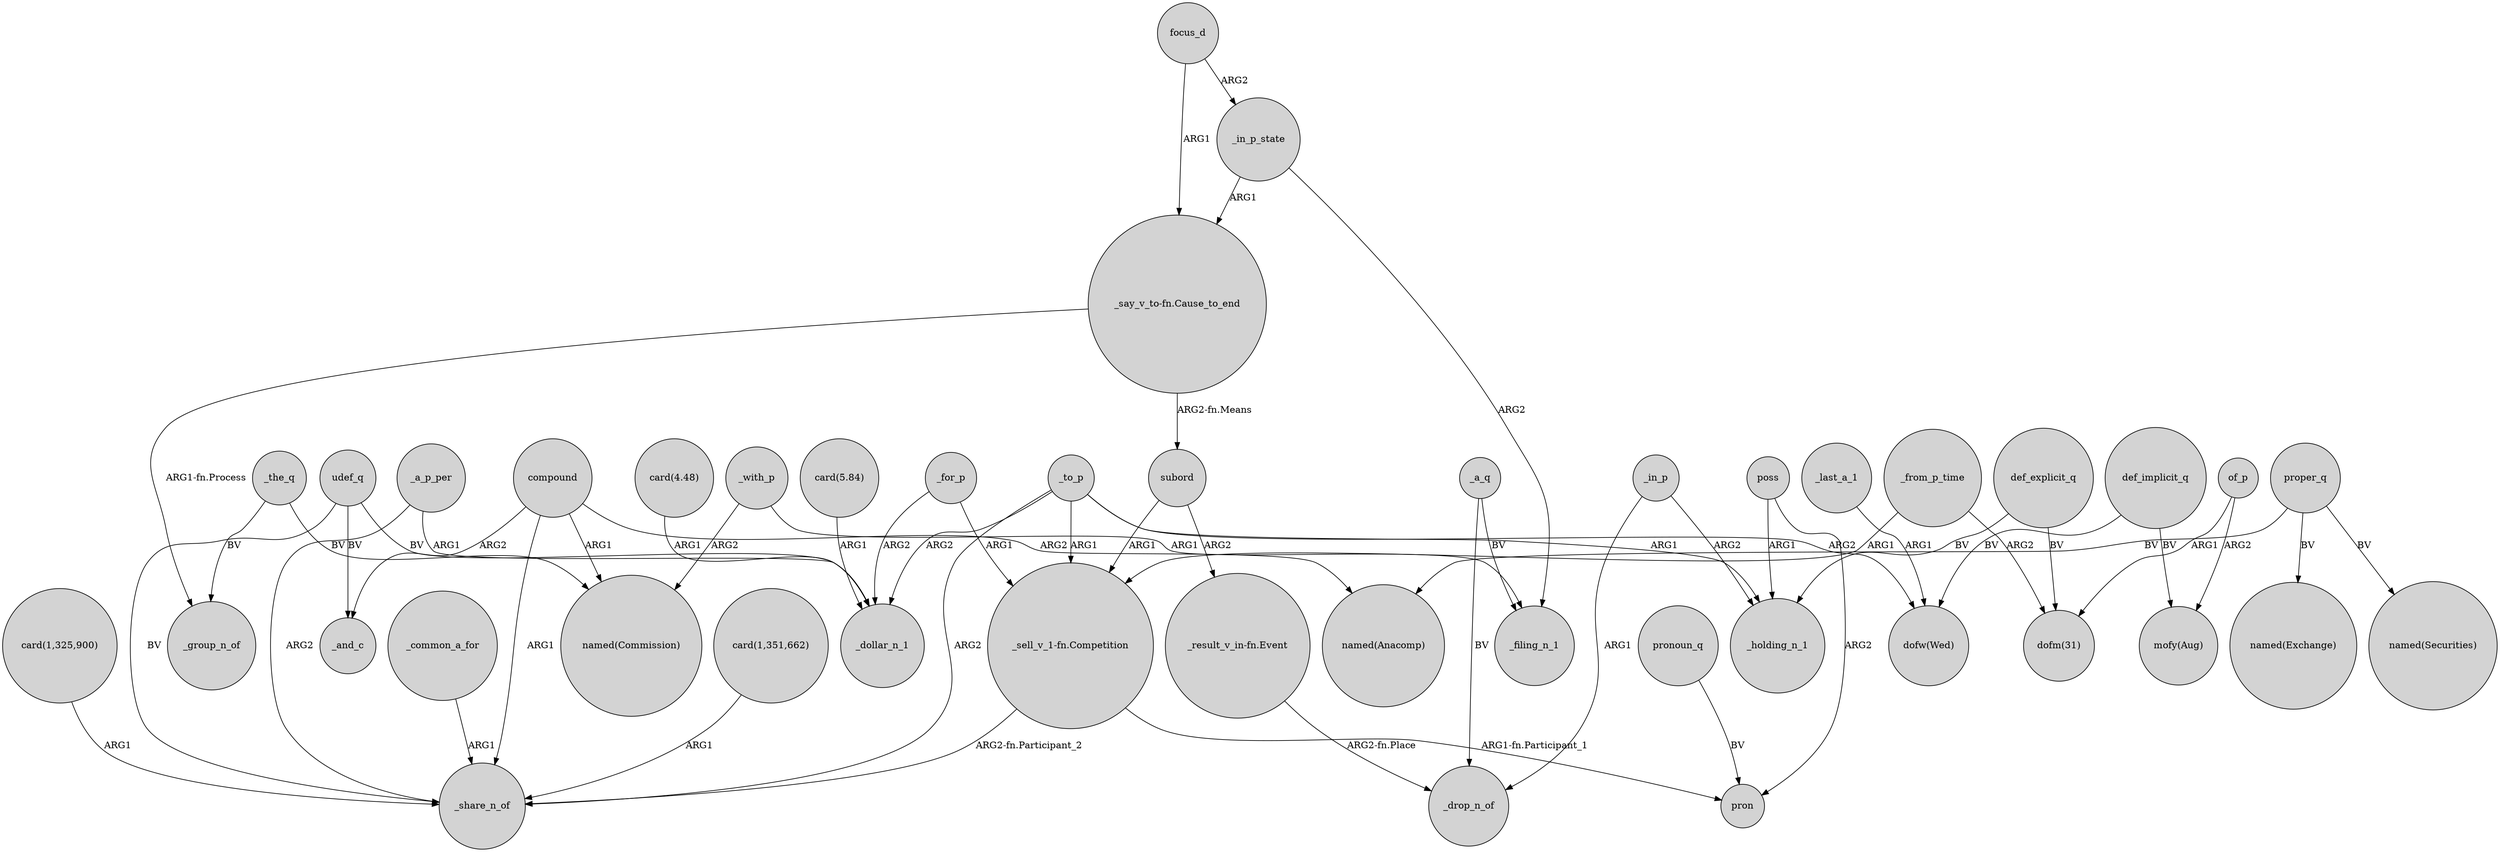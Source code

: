 digraph {
	node [shape=circle style=filled]
	"_sell_v_1-fn.Competition" -> _share_n_of [label="ARG2-fn.Participant_2"]
	"_say_v_to-fn.Cause_to_end" -> _group_n_of [label="ARG1-fn.Process"]
	focus_d -> _in_p_state [label=ARG2]
	compound -> "named(Commission)" [label=ARG1]
	_to_p -> "dofw(Wed)" [label=ARG2]
	proper_q -> "named(Securities)" [label=BV]
	focus_d -> "_say_v_to-fn.Cause_to_end" [label=ARG1]
	subord -> "_result_v_in-fn.Event" [label=ARG2]
	compound -> _share_n_of [label=ARG1]
	_from_p_time -> "dofm(31)" [label=ARG2]
	_to_p -> _share_n_of [label=ARG2]
	_in_p -> _holding_n_1 [label=ARG2]
	_common_a_for -> _share_n_of [label=ARG1]
	_to_p -> _dollar_n_1 [label=ARG2]
	"_say_v_to-fn.Cause_to_end" -> subord [label="ARG2-fn.Means"]
	of_p -> "dofm(31)" [label=ARG1]
	proper_q -> "named(Exchange)" [label=BV]
	udef_q -> _and_c [label=BV]
	_a_q -> _filing_n_1 [label=BV]
	"card(1,351,662)" -> _share_n_of [label=ARG1]
	compound -> _and_c [label=ARG2]
	"card(4.48)" -> _dollar_n_1 [label=ARG1]
	_in_p_state -> "_say_v_to-fn.Cause_to_end" [label=ARG1]
	_the_q -> "named(Commission)" [label=BV]
	"card(1,325,900)" -> _share_n_of [label=ARG1]
	pronoun_q -> pron [label=BV]
	of_p -> "mofy(Aug)" [label=ARG2]
	poss -> pron [label=ARG2]
	_last_a_1 -> "dofw(Wed)" [label=ARG1]
	"card(5.84)" -> _dollar_n_1 [label=ARG1]
	_a_p_per -> _share_n_of [label=ARG2]
	compound -> "named(Anacomp)" [label=ARG2]
	_with_p -> "named(Commission)" [label=ARG2]
	_for_p -> _dollar_n_1 [label=ARG2]
	udef_q -> _share_n_of [label=BV]
	_the_q -> _group_n_of [label=BV]
	udef_q -> _dollar_n_1 [label=BV]
	def_implicit_q -> "mofy(Aug)" [label=BV]
	_a_q -> _drop_n_of [label=BV]
	def_implicit_q -> "dofw(Wed)" [label=BV]
	_for_p -> "_sell_v_1-fn.Competition" [label=ARG1]
	def_explicit_q -> "dofm(31)" [label=BV]
	_in_p -> _drop_n_of [label=ARG1]
	_a_p_per -> _dollar_n_1 [label=ARG1]
	subord -> "_sell_v_1-fn.Competition" [label=ARG1]
	def_explicit_q -> _holding_n_1 [label=BV]
	_with_p -> _filing_n_1 [label=ARG1]
	poss -> _holding_n_1 [label=ARG1]
	_in_p_state -> _filing_n_1 [label=ARG2]
	"_sell_v_1-fn.Competition" -> pron [label="ARG1-fn.Participant_1"]
	_to_p -> "_sell_v_1-fn.Competition" [label=ARG1]
	proper_q -> "named(Anacomp)" [label=BV]
	_to_p -> _holding_n_1 [label=ARG1]
	"_result_v_in-fn.Event" -> _drop_n_of [label="ARG2-fn.Place"]
	_from_p_time -> "_sell_v_1-fn.Competition" [label=ARG1]
}
